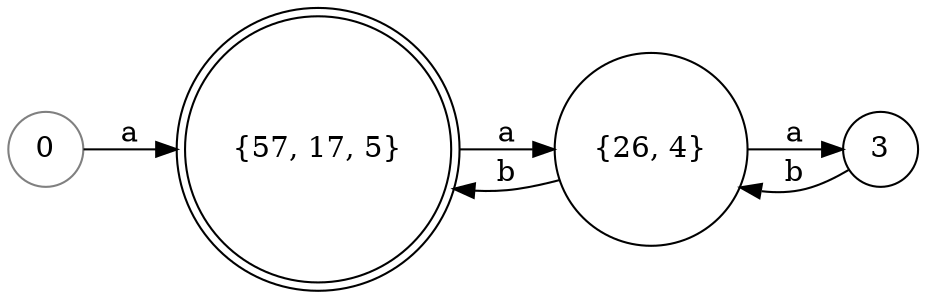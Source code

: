 digraph G{
  rankdir=LR;
  "{57, 17, 5}" [shape = doublecircle];
  0 [ color = "#808080", shape = circle];
  node [shape = circle];
  0 -> "{57, 17, 5}" [label = "a"];
  "{57, 17, 5}" -> "{26, 4}" [label = "a"];
  "{26, 4}" -> "{57, 17, 5}" [label = "b"];
  "{26, 4}" -> 3 [label = "a"];
  3 -> "{26, 4}" [label = "b"];
}